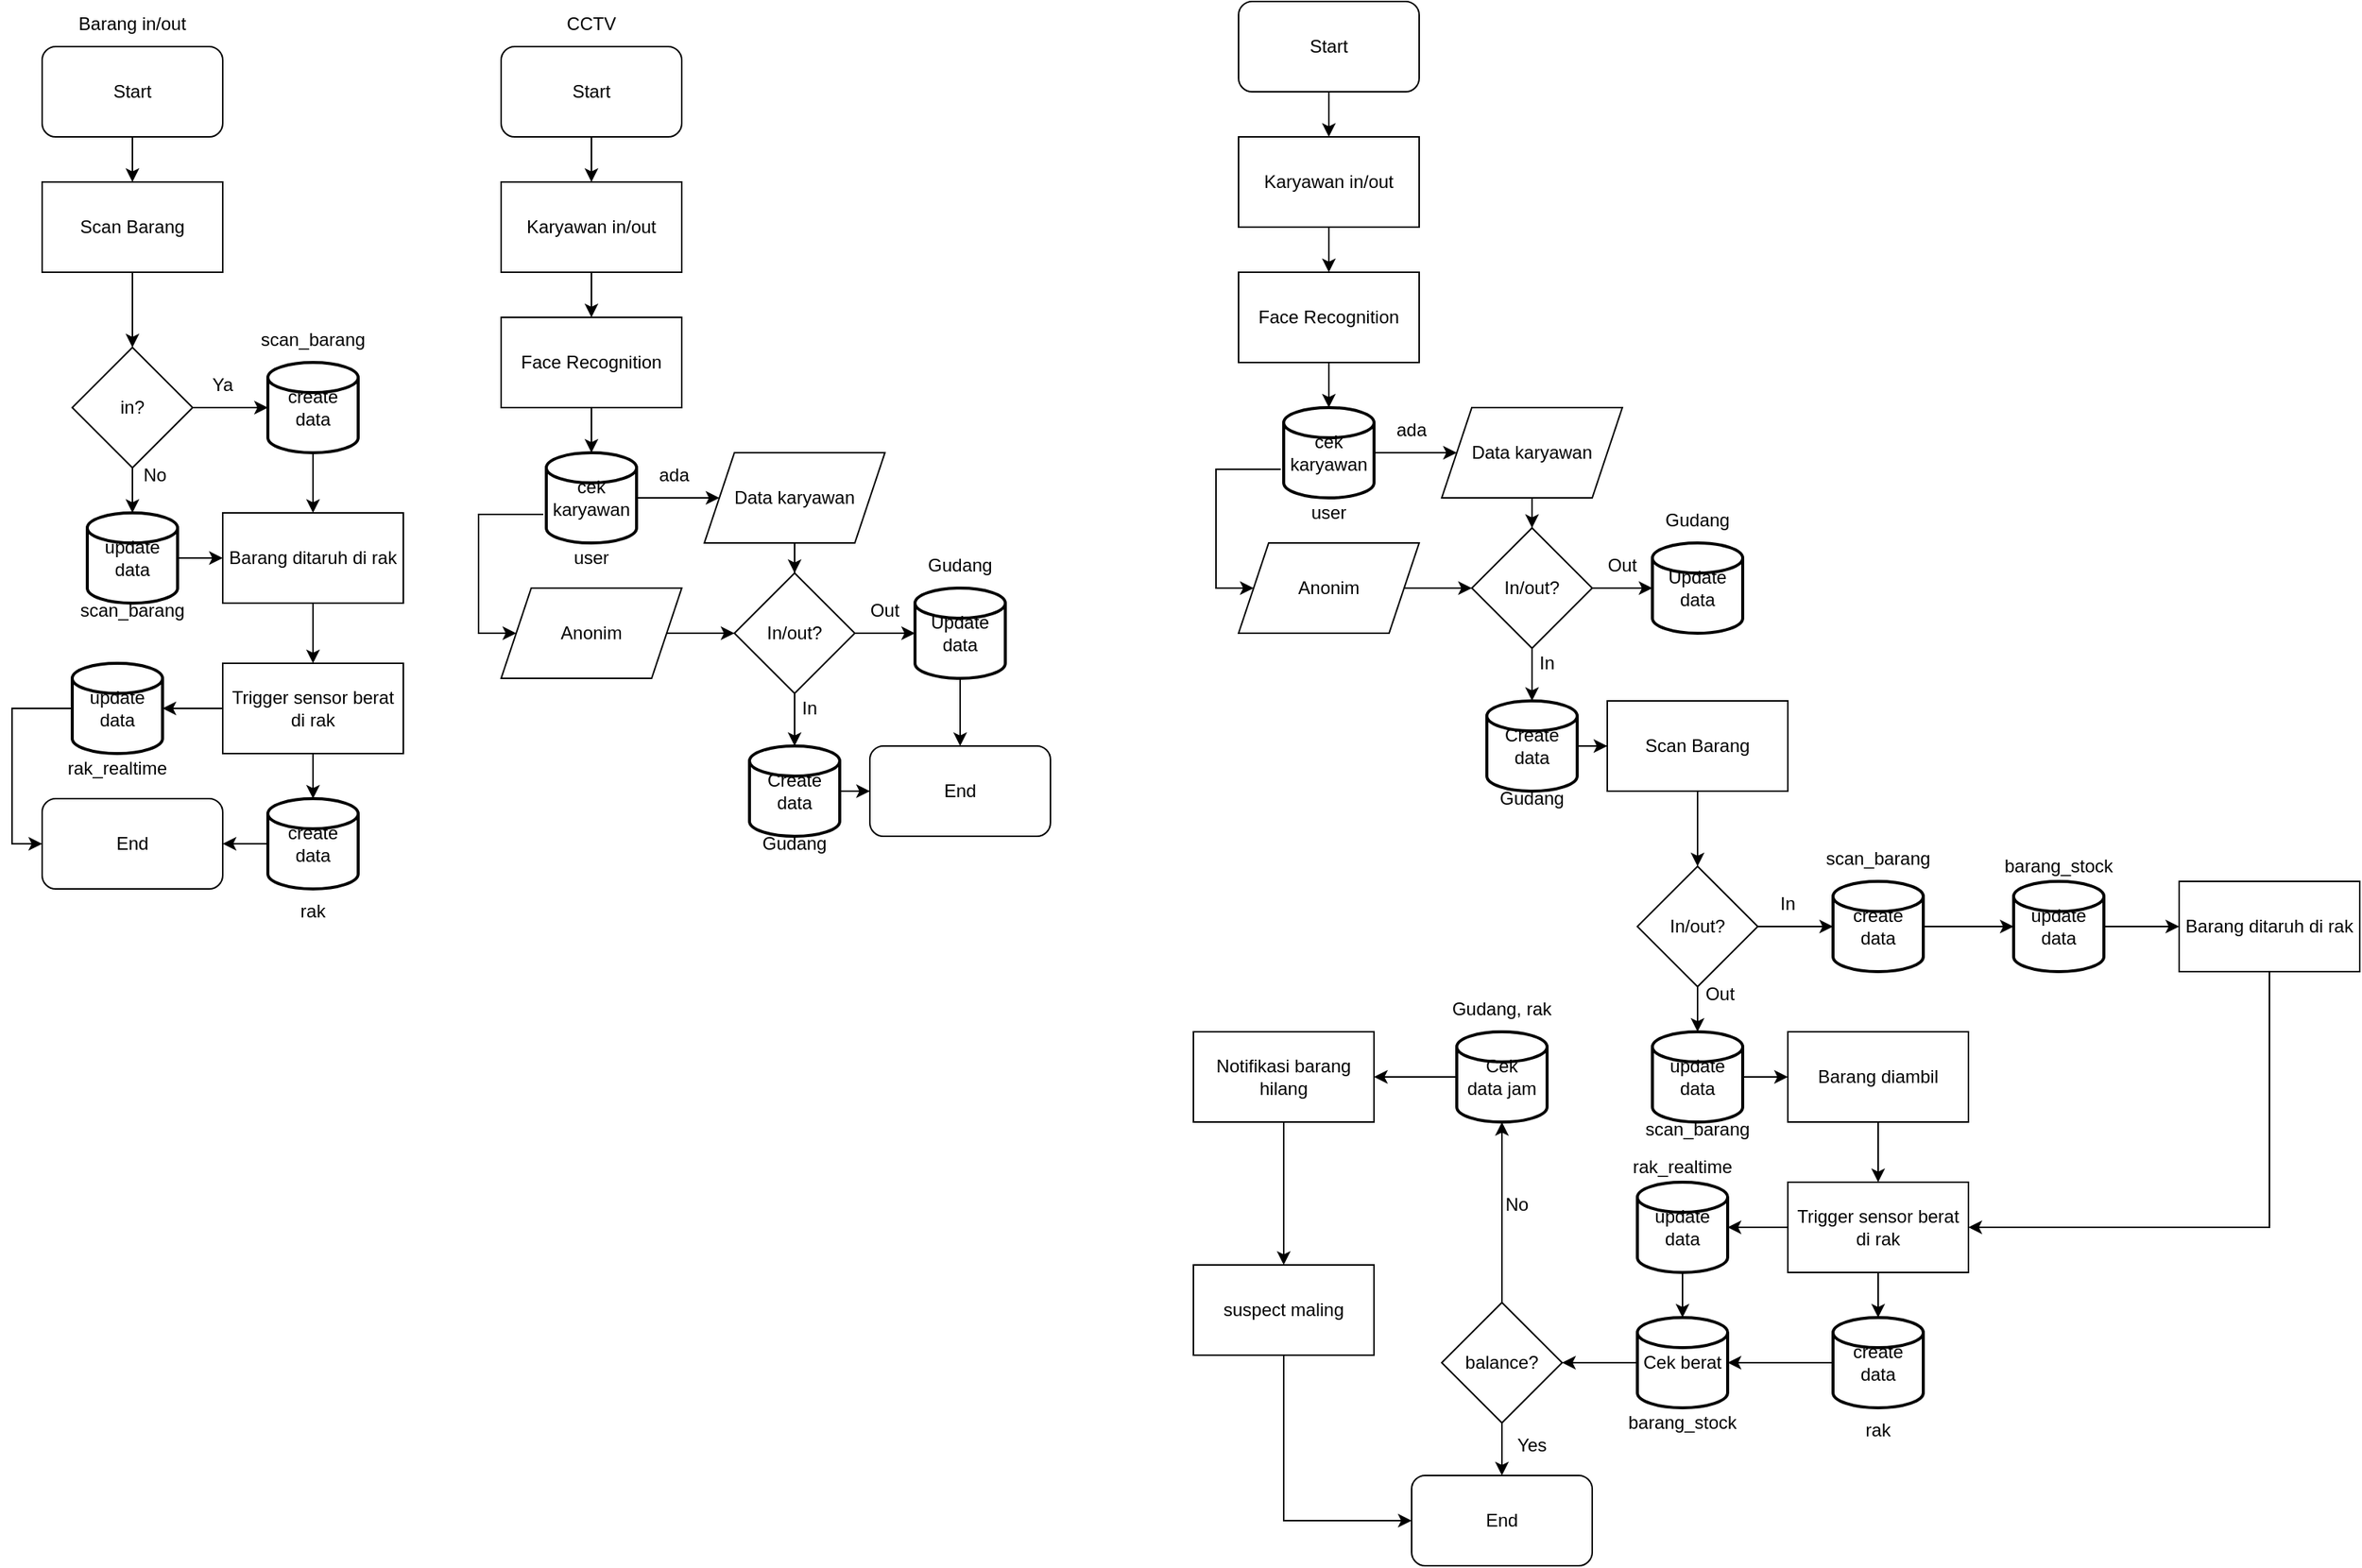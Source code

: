<mxfile version="27.0.9">
  <diagram name="Page-1" id="nMuPaWpJaP5mocN0bqV-">
    <mxGraphModel dx="2852" dy="1608" grid="1" gridSize="10" guides="1" tooltips="1" connect="1" arrows="1" fold="1" page="1" pageScale="1" pageWidth="850" pageHeight="1100" math="0" shadow="0">
      <root>
        <mxCell id="0" />
        <mxCell id="1" parent="0" />
        <mxCell id="eW0wuOe7ggmGBTqouOj--2" value="Barang in/out" style="text;html=1;align=center;verticalAlign=middle;whiteSpace=wrap;rounded=0;" vertex="1" parent="1">
          <mxGeometry x="140" y="40" width="80" height="30" as="geometry" />
        </mxCell>
        <mxCell id="eW0wuOe7ggmGBTqouOj--6" value="" style="edgeStyle=orthogonalEdgeStyle;rounded=0;orthogonalLoop=1;jettySize=auto;html=1;" edge="1" parent="1" source="eW0wuOe7ggmGBTqouOj--4" target="eW0wuOe7ggmGBTqouOj--5">
          <mxGeometry relative="1" as="geometry" />
        </mxCell>
        <mxCell id="eW0wuOe7ggmGBTqouOj--4" value="Start" style="rounded=1;whiteSpace=wrap;html=1;" vertex="1" parent="1">
          <mxGeometry x="120" y="70" width="120" height="60" as="geometry" />
        </mxCell>
        <mxCell id="eW0wuOe7ggmGBTqouOj--8" value="" style="edgeStyle=orthogonalEdgeStyle;rounded=0;orthogonalLoop=1;jettySize=auto;html=1;" edge="1" parent="1" source="eW0wuOe7ggmGBTqouOj--5" target="eW0wuOe7ggmGBTqouOj--7">
          <mxGeometry relative="1" as="geometry" />
        </mxCell>
        <mxCell id="eW0wuOe7ggmGBTqouOj--5" value="Scan Barang" style="rounded=0;whiteSpace=wrap;html=1;" vertex="1" parent="1">
          <mxGeometry x="120" y="160" width="120" height="60" as="geometry" />
        </mxCell>
        <mxCell id="eW0wuOe7ggmGBTqouOj--10" value="" style="edgeStyle=orthogonalEdgeStyle;rounded=0;orthogonalLoop=1;jettySize=auto;html=1;" edge="1" parent="1" source="eW0wuOe7ggmGBTqouOj--7" target="eW0wuOe7ggmGBTqouOj--9">
          <mxGeometry relative="1" as="geometry" />
        </mxCell>
        <mxCell id="eW0wuOe7ggmGBTqouOj--13" value="" style="edgeStyle=orthogonalEdgeStyle;rounded=0;orthogonalLoop=1;jettySize=auto;html=1;" edge="1" parent="1" source="eW0wuOe7ggmGBTqouOj--7" target="eW0wuOe7ggmGBTqouOj--12">
          <mxGeometry relative="1" as="geometry" />
        </mxCell>
        <mxCell id="eW0wuOe7ggmGBTqouOj--7" value="in?" style="rhombus;whiteSpace=wrap;html=1;" vertex="1" parent="1">
          <mxGeometry x="140" y="270" width="80" height="80" as="geometry" />
        </mxCell>
        <mxCell id="eW0wuOe7ggmGBTqouOj--16" value="" style="edgeStyle=orthogonalEdgeStyle;rounded=0;orthogonalLoop=1;jettySize=auto;html=1;" edge="1" parent="1" source="eW0wuOe7ggmGBTqouOj--9" target="eW0wuOe7ggmGBTqouOj--15">
          <mxGeometry relative="1" as="geometry" />
        </mxCell>
        <mxCell id="eW0wuOe7ggmGBTqouOj--9" value="&lt;div&gt;create data&lt;/div&gt;" style="strokeWidth=2;html=1;shape=mxgraph.flowchart.database;whiteSpace=wrap;" vertex="1" parent="1">
          <mxGeometry x="270" y="280" width="60" height="60" as="geometry" />
        </mxCell>
        <mxCell id="eW0wuOe7ggmGBTqouOj--11" value="Ya" style="text;html=1;align=center;verticalAlign=middle;whiteSpace=wrap;rounded=0;" vertex="1" parent="1">
          <mxGeometry x="210" y="280" width="60" height="30" as="geometry" />
        </mxCell>
        <mxCell id="eW0wuOe7ggmGBTqouOj--17" value="" style="edgeStyle=orthogonalEdgeStyle;rounded=0;orthogonalLoop=1;jettySize=auto;html=1;" edge="1" parent="1" source="eW0wuOe7ggmGBTqouOj--12" target="eW0wuOe7ggmGBTqouOj--15">
          <mxGeometry relative="1" as="geometry" />
        </mxCell>
        <mxCell id="eW0wuOe7ggmGBTqouOj--12" value="&lt;div&gt;update&lt;/div&gt;&lt;div&gt;data&lt;/div&gt;" style="strokeWidth=2;html=1;shape=mxgraph.flowchart.database;whiteSpace=wrap;" vertex="1" parent="1">
          <mxGeometry x="150" y="380" width="60" height="60" as="geometry" />
        </mxCell>
        <mxCell id="eW0wuOe7ggmGBTqouOj--14" value="No" style="text;html=1;align=center;verticalAlign=middle;whiteSpace=wrap;rounded=0;" vertex="1" parent="1">
          <mxGeometry x="180" y="340" width="30" height="30" as="geometry" />
        </mxCell>
        <mxCell id="eW0wuOe7ggmGBTqouOj--19" value="" style="edgeStyle=orthogonalEdgeStyle;rounded=0;orthogonalLoop=1;jettySize=auto;html=1;" edge="1" parent="1" source="eW0wuOe7ggmGBTqouOj--15" target="eW0wuOe7ggmGBTqouOj--18">
          <mxGeometry relative="1" as="geometry" />
        </mxCell>
        <mxCell id="eW0wuOe7ggmGBTqouOj--15" value="Barang ditaruh di rak" style="rounded=0;whiteSpace=wrap;html=1;" vertex="1" parent="1">
          <mxGeometry x="240" y="380" width="120" height="60" as="geometry" />
        </mxCell>
        <mxCell id="eW0wuOe7ggmGBTqouOj--23" value="" style="edgeStyle=orthogonalEdgeStyle;rounded=0;orthogonalLoop=1;jettySize=auto;html=1;" edge="1" parent="1" source="eW0wuOe7ggmGBTqouOj--18" target="eW0wuOe7ggmGBTqouOj--22">
          <mxGeometry relative="1" as="geometry" />
        </mxCell>
        <mxCell id="eW0wuOe7ggmGBTqouOj--25" value="" style="edgeStyle=orthogonalEdgeStyle;rounded=0;orthogonalLoop=1;jettySize=auto;html=1;" edge="1" parent="1" source="eW0wuOe7ggmGBTqouOj--18" target="eW0wuOe7ggmGBTqouOj--24">
          <mxGeometry relative="1" as="geometry" />
        </mxCell>
        <mxCell id="eW0wuOe7ggmGBTqouOj--18" value="Trigger sensor berat di rak" style="rounded=0;whiteSpace=wrap;html=1;" vertex="1" parent="1">
          <mxGeometry x="240" y="480" width="120" height="60" as="geometry" />
        </mxCell>
        <mxCell id="eW0wuOe7ggmGBTqouOj--20" value="scan_barang" style="text;html=1;align=center;verticalAlign=middle;whiteSpace=wrap;rounded=0;" vertex="1" parent="1">
          <mxGeometry x="270" y="250" width="60" height="30" as="geometry" />
        </mxCell>
        <mxCell id="eW0wuOe7ggmGBTqouOj--21" value="scan_barang" style="text;html=1;align=center;verticalAlign=middle;whiteSpace=wrap;rounded=0;" vertex="1" parent="1">
          <mxGeometry x="150" y="430" width="60" height="30" as="geometry" />
        </mxCell>
        <mxCell id="eW0wuOe7ggmGBTqouOj--30" style="edgeStyle=orthogonalEdgeStyle;rounded=0;orthogonalLoop=1;jettySize=auto;html=1;entryX=0;entryY=0.5;entryDx=0;entryDy=0;exitX=0;exitY=0.5;exitDx=0;exitDy=0;exitPerimeter=0;" edge="1" parent="1" source="eW0wuOe7ggmGBTqouOj--22" target="eW0wuOe7ggmGBTqouOj--28">
          <mxGeometry relative="1" as="geometry">
            <Array as="points">
              <mxPoint x="100" y="510" />
              <mxPoint x="100" y="600" />
            </Array>
          </mxGeometry>
        </mxCell>
        <mxCell id="eW0wuOe7ggmGBTqouOj--22" value="update data" style="strokeWidth=2;html=1;shape=mxgraph.flowchart.database;whiteSpace=wrap;" vertex="1" parent="1">
          <mxGeometry x="140" y="480" width="60" height="60" as="geometry" />
        </mxCell>
        <mxCell id="eW0wuOe7ggmGBTqouOj--29" value="" style="edgeStyle=orthogonalEdgeStyle;rounded=0;orthogonalLoop=1;jettySize=auto;html=1;" edge="1" parent="1" source="eW0wuOe7ggmGBTqouOj--24" target="eW0wuOe7ggmGBTqouOj--28">
          <mxGeometry relative="1" as="geometry" />
        </mxCell>
        <mxCell id="eW0wuOe7ggmGBTqouOj--24" value="create data" style="strokeWidth=2;html=1;shape=mxgraph.flowchart.database;whiteSpace=wrap;" vertex="1" parent="1">
          <mxGeometry x="270" y="570" width="60" height="60" as="geometry" />
        </mxCell>
        <mxCell id="eW0wuOe7ggmGBTqouOj--26" value="rak_realtime" style="text;html=1;align=center;verticalAlign=middle;whiteSpace=wrap;rounded=0;" vertex="1" parent="1">
          <mxGeometry x="140" y="535" width="60" height="30" as="geometry" />
        </mxCell>
        <mxCell id="eW0wuOe7ggmGBTqouOj--27" value="rak" style="text;html=1;align=center;verticalAlign=middle;whiteSpace=wrap;rounded=0;" vertex="1" parent="1">
          <mxGeometry x="270" y="630" width="60" height="30" as="geometry" />
        </mxCell>
        <mxCell id="eW0wuOe7ggmGBTqouOj--28" value="End" style="rounded=1;whiteSpace=wrap;html=1;" vertex="1" parent="1">
          <mxGeometry x="120" y="570" width="120" height="60" as="geometry" />
        </mxCell>
        <mxCell id="eW0wuOe7ggmGBTqouOj--34" value="" style="edgeStyle=orthogonalEdgeStyle;rounded=0;orthogonalLoop=1;jettySize=auto;html=1;" edge="1" parent="1" source="eW0wuOe7ggmGBTqouOj--31" target="eW0wuOe7ggmGBTqouOj--33">
          <mxGeometry relative="1" as="geometry" />
        </mxCell>
        <mxCell id="eW0wuOe7ggmGBTqouOj--31" value="Start" style="rounded=1;whiteSpace=wrap;html=1;" vertex="1" parent="1">
          <mxGeometry x="425" y="70" width="120" height="60" as="geometry" />
        </mxCell>
        <mxCell id="eW0wuOe7ggmGBTqouOj--32" value="CCTV" style="text;html=1;align=center;verticalAlign=middle;whiteSpace=wrap;rounded=0;" vertex="1" parent="1">
          <mxGeometry x="455" y="40" width="60" height="30" as="geometry" />
        </mxCell>
        <mxCell id="eW0wuOe7ggmGBTqouOj--36" value="" style="edgeStyle=orthogonalEdgeStyle;rounded=0;orthogonalLoop=1;jettySize=auto;html=1;" edge="1" parent="1" source="eW0wuOe7ggmGBTqouOj--33" target="eW0wuOe7ggmGBTqouOj--35">
          <mxGeometry relative="1" as="geometry" />
        </mxCell>
        <mxCell id="eW0wuOe7ggmGBTqouOj--33" value="Karyawan in/out" style="rounded=0;whiteSpace=wrap;html=1;" vertex="1" parent="1">
          <mxGeometry x="425" y="160" width="120" height="60" as="geometry" />
        </mxCell>
        <mxCell id="eW0wuOe7ggmGBTqouOj--44" value="" style="edgeStyle=orthogonalEdgeStyle;rounded=0;orthogonalLoop=1;jettySize=auto;html=1;" edge="1" parent="1" source="eW0wuOe7ggmGBTqouOj--35" target="eW0wuOe7ggmGBTqouOj--43">
          <mxGeometry relative="1" as="geometry" />
        </mxCell>
        <mxCell id="eW0wuOe7ggmGBTqouOj--35" value="Face Recognition" style="rounded=0;whiteSpace=wrap;html=1;" vertex="1" parent="1">
          <mxGeometry x="425" y="250" width="120" height="60" as="geometry" />
        </mxCell>
        <mxCell id="eW0wuOe7ggmGBTqouOj--47" value="" style="edgeStyle=orthogonalEdgeStyle;rounded=0;orthogonalLoop=1;jettySize=auto;html=1;" edge="1" parent="1" source="eW0wuOe7ggmGBTqouOj--43" target="eW0wuOe7ggmGBTqouOj--46">
          <mxGeometry relative="1" as="geometry" />
        </mxCell>
        <mxCell id="eW0wuOe7ggmGBTqouOj--50" style="edgeStyle=orthogonalEdgeStyle;rounded=0;orthogonalLoop=1;jettySize=auto;html=1;entryX=0;entryY=0.5;entryDx=0;entryDy=0;exitX=-0.033;exitY=0.683;exitDx=0;exitDy=0;exitPerimeter=0;" edge="1" parent="1" source="eW0wuOe7ggmGBTqouOj--43" target="eW0wuOe7ggmGBTqouOj--49">
          <mxGeometry relative="1" as="geometry">
            <Array as="points">
              <mxPoint x="410" y="381" />
              <mxPoint x="410" y="460" />
            </Array>
          </mxGeometry>
        </mxCell>
        <mxCell id="eW0wuOe7ggmGBTqouOj--43" value="cek karyawan" style="strokeWidth=2;html=1;shape=mxgraph.flowchart.database;whiteSpace=wrap;" vertex="1" parent="1">
          <mxGeometry x="455" y="340" width="60" height="60" as="geometry" />
        </mxCell>
        <mxCell id="eW0wuOe7ggmGBTqouOj--45" value="user" style="text;html=1;align=center;verticalAlign=middle;whiteSpace=wrap;rounded=0;" vertex="1" parent="1">
          <mxGeometry x="455" y="395" width="60" height="30" as="geometry" />
        </mxCell>
        <mxCell id="eW0wuOe7ggmGBTqouOj--56" value="" style="edgeStyle=orthogonalEdgeStyle;rounded=0;orthogonalLoop=1;jettySize=auto;html=1;" edge="1" parent="1" source="eW0wuOe7ggmGBTqouOj--46" target="eW0wuOe7ggmGBTqouOj--55">
          <mxGeometry relative="1" as="geometry" />
        </mxCell>
        <mxCell id="eW0wuOe7ggmGBTqouOj--46" value="Data karyawan" style="shape=parallelogram;perimeter=parallelogramPerimeter;whiteSpace=wrap;html=1;fixedSize=1;" vertex="1" parent="1">
          <mxGeometry x="560" y="340" width="120" height="60" as="geometry" />
        </mxCell>
        <mxCell id="eW0wuOe7ggmGBTqouOj--48" value="ada" style="text;html=1;align=center;verticalAlign=middle;whiteSpace=wrap;rounded=0;" vertex="1" parent="1">
          <mxGeometry x="510" y="340" width="60" height="30" as="geometry" />
        </mxCell>
        <mxCell id="eW0wuOe7ggmGBTqouOj--57" value="" style="edgeStyle=orthogonalEdgeStyle;rounded=0;orthogonalLoop=1;jettySize=auto;html=1;" edge="1" parent="1" source="eW0wuOe7ggmGBTqouOj--49" target="eW0wuOe7ggmGBTqouOj--55">
          <mxGeometry relative="1" as="geometry" />
        </mxCell>
        <mxCell id="eW0wuOe7ggmGBTqouOj--49" value="Anonim" style="shape=parallelogram;perimeter=parallelogramPerimeter;whiteSpace=wrap;html=1;fixedSize=1;" vertex="1" parent="1">
          <mxGeometry x="425" y="430" width="120" height="60" as="geometry" />
        </mxCell>
        <mxCell id="eW0wuOe7ggmGBTqouOj--60" style="edgeStyle=orthogonalEdgeStyle;rounded=0;orthogonalLoop=1;jettySize=auto;html=1;" edge="1" parent="1" source="eW0wuOe7ggmGBTqouOj--55" target="eW0wuOe7ggmGBTqouOj--59">
          <mxGeometry relative="1" as="geometry">
            <Array as="points">
              <mxPoint x="620" y="550" />
            </Array>
          </mxGeometry>
        </mxCell>
        <mxCell id="eW0wuOe7ggmGBTqouOj--64" value="" style="edgeStyle=orthogonalEdgeStyle;rounded=0;orthogonalLoop=1;jettySize=auto;html=1;entryX=0;entryY=0.5;entryDx=0;entryDy=0;entryPerimeter=0;" edge="1" parent="1" source="eW0wuOe7ggmGBTqouOj--55" target="eW0wuOe7ggmGBTqouOj--62">
          <mxGeometry relative="1" as="geometry" />
        </mxCell>
        <mxCell id="eW0wuOe7ggmGBTqouOj--55" value="In/out?" style="rhombus;whiteSpace=wrap;html=1;" vertex="1" parent="1">
          <mxGeometry x="580" y="420" width="80" height="80" as="geometry" />
        </mxCell>
        <mxCell id="eW0wuOe7ggmGBTqouOj--68" value="" style="edgeStyle=orthogonalEdgeStyle;rounded=0;orthogonalLoop=1;jettySize=auto;html=1;" edge="1" parent="1" source="eW0wuOe7ggmGBTqouOj--59" target="eW0wuOe7ggmGBTqouOj--67">
          <mxGeometry relative="1" as="geometry" />
        </mxCell>
        <mxCell id="eW0wuOe7ggmGBTqouOj--59" value="Create data" style="strokeWidth=2;html=1;shape=mxgraph.flowchart.database;whiteSpace=wrap;" vertex="1" parent="1">
          <mxGeometry x="590" y="535" width="60" height="60" as="geometry" />
        </mxCell>
        <mxCell id="eW0wuOe7ggmGBTqouOj--61" value="Gudang" style="text;html=1;align=center;verticalAlign=middle;whiteSpace=wrap;rounded=0;" vertex="1" parent="1">
          <mxGeometry x="590" y="585" width="60" height="30" as="geometry" />
        </mxCell>
        <mxCell id="eW0wuOe7ggmGBTqouOj--69" value="" style="edgeStyle=orthogonalEdgeStyle;rounded=0;orthogonalLoop=1;jettySize=auto;html=1;" edge="1" parent="1" source="eW0wuOe7ggmGBTqouOj--62" target="eW0wuOe7ggmGBTqouOj--67">
          <mxGeometry relative="1" as="geometry" />
        </mxCell>
        <mxCell id="eW0wuOe7ggmGBTqouOj--62" value="Update data" style="strokeWidth=2;html=1;shape=mxgraph.flowchart.database;whiteSpace=wrap;" vertex="1" parent="1">
          <mxGeometry x="700" y="430" width="60" height="60" as="geometry" />
        </mxCell>
        <mxCell id="eW0wuOe7ggmGBTqouOj--63" value="Gudang" style="text;html=1;align=center;verticalAlign=middle;whiteSpace=wrap;rounded=0;" vertex="1" parent="1">
          <mxGeometry x="700" y="400" width="60" height="30" as="geometry" />
        </mxCell>
        <mxCell id="eW0wuOe7ggmGBTqouOj--65" value="Out" style="text;html=1;align=center;verticalAlign=middle;whiteSpace=wrap;rounded=0;" vertex="1" parent="1">
          <mxGeometry x="650" y="430" width="60" height="30" as="geometry" />
        </mxCell>
        <mxCell id="eW0wuOe7ggmGBTqouOj--66" value="In" style="text;html=1;align=center;verticalAlign=middle;whiteSpace=wrap;rounded=0;" vertex="1" parent="1">
          <mxGeometry x="600" y="495" width="60" height="30" as="geometry" />
        </mxCell>
        <mxCell id="eW0wuOe7ggmGBTqouOj--67" value="End" style="rounded=1;whiteSpace=wrap;html=1;" vertex="1" parent="1">
          <mxGeometry x="670" y="535" width="120" height="60" as="geometry" />
        </mxCell>
        <mxCell id="eW0wuOe7ggmGBTqouOj--70" value="" style="edgeStyle=orthogonalEdgeStyle;rounded=0;orthogonalLoop=1;jettySize=auto;html=1;" edge="1" parent="1" source="eW0wuOe7ggmGBTqouOj--71" target="eW0wuOe7ggmGBTqouOj--74">
          <mxGeometry relative="1" as="geometry" />
        </mxCell>
        <mxCell id="eW0wuOe7ggmGBTqouOj--71" value="Start" style="rounded=1;whiteSpace=wrap;html=1;" vertex="1" parent="1">
          <mxGeometry x="915" y="40" width="120" height="60" as="geometry" />
        </mxCell>
        <mxCell id="eW0wuOe7ggmGBTqouOj--73" value="" style="edgeStyle=orthogonalEdgeStyle;rounded=0;orthogonalLoop=1;jettySize=auto;html=1;" edge="1" parent="1" source="eW0wuOe7ggmGBTqouOj--74" target="eW0wuOe7ggmGBTqouOj--76">
          <mxGeometry relative="1" as="geometry" />
        </mxCell>
        <mxCell id="eW0wuOe7ggmGBTqouOj--74" value="Karyawan in/out" style="rounded=0;whiteSpace=wrap;html=1;" vertex="1" parent="1">
          <mxGeometry x="915" y="130" width="120" height="60" as="geometry" />
        </mxCell>
        <mxCell id="eW0wuOe7ggmGBTqouOj--75" value="" style="edgeStyle=orthogonalEdgeStyle;rounded=0;orthogonalLoop=1;jettySize=auto;html=1;" edge="1" parent="1" source="eW0wuOe7ggmGBTqouOj--76" target="eW0wuOe7ggmGBTqouOj--79">
          <mxGeometry relative="1" as="geometry" />
        </mxCell>
        <mxCell id="eW0wuOe7ggmGBTqouOj--76" value="Face Recognition" style="rounded=0;whiteSpace=wrap;html=1;" vertex="1" parent="1">
          <mxGeometry x="915" y="220" width="120" height="60" as="geometry" />
        </mxCell>
        <mxCell id="eW0wuOe7ggmGBTqouOj--77" value="" style="edgeStyle=orthogonalEdgeStyle;rounded=0;orthogonalLoop=1;jettySize=auto;html=1;" edge="1" parent="1" source="eW0wuOe7ggmGBTqouOj--79" target="eW0wuOe7ggmGBTqouOj--82">
          <mxGeometry relative="1" as="geometry" />
        </mxCell>
        <mxCell id="eW0wuOe7ggmGBTqouOj--78" style="edgeStyle=orthogonalEdgeStyle;rounded=0;orthogonalLoop=1;jettySize=auto;html=1;entryX=0;entryY=0.5;entryDx=0;entryDy=0;exitX=-0.033;exitY=0.683;exitDx=0;exitDy=0;exitPerimeter=0;" edge="1" parent="1" source="eW0wuOe7ggmGBTqouOj--79" target="eW0wuOe7ggmGBTqouOj--85">
          <mxGeometry relative="1" as="geometry">
            <Array as="points">
              <mxPoint x="900" y="351" />
              <mxPoint x="900" y="430" />
            </Array>
          </mxGeometry>
        </mxCell>
        <mxCell id="eW0wuOe7ggmGBTqouOj--79" value="cek karyawan" style="strokeWidth=2;html=1;shape=mxgraph.flowchart.database;whiteSpace=wrap;" vertex="1" parent="1">
          <mxGeometry x="945" y="310" width="60" height="60" as="geometry" />
        </mxCell>
        <mxCell id="eW0wuOe7ggmGBTqouOj--80" value="user" style="text;html=1;align=center;verticalAlign=middle;whiteSpace=wrap;rounded=0;" vertex="1" parent="1">
          <mxGeometry x="945" y="365" width="60" height="30" as="geometry" />
        </mxCell>
        <mxCell id="eW0wuOe7ggmGBTqouOj--81" value="" style="edgeStyle=orthogonalEdgeStyle;rounded=0;orthogonalLoop=1;jettySize=auto;html=1;" edge="1" parent="1" source="eW0wuOe7ggmGBTqouOj--82" target="eW0wuOe7ggmGBTqouOj--88">
          <mxGeometry relative="1" as="geometry" />
        </mxCell>
        <mxCell id="eW0wuOe7ggmGBTqouOj--82" value="Data karyawan" style="shape=parallelogram;perimeter=parallelogramPerimeter;whiteSpace=wrap;html=1;fixedSize=1;" vertex="1" parent="1">
          <mxGeometry x="1050" y="310" width="120" height="60" as="geometry" />
        </mxCell>
        <mxCell id="eW0wuOe7ggmGBTqouOj--83" value="ada" style="text;html=1;align=center;verticalAlign=middle;whiteSpace=wrap;rounded=0;" vertex="1" parent="1">
          <mxGeometry x="1000" y="310" width="60" height="30" as="geometry" />
        </mxCell>
        <mxCell id="eW0wuOe7ggmGBTqouOj--84" value="" style="edgeStyle=orthogonalEdgeStyle;rounded=0;orthogonalLoop=1;jettySize=auto;html=1;" edge="1" parent="1" source="eW0wuOe7ggmGBTqouOj--85" target="eW0wuOe7ggmGBTqouOj--88">
          <mxGeometry relative="1" as="geometry" />
        </mxCell>
        <mxCell id="eW0wuOe7ggmGBTqouOj--85" value="Anonim" style="shape=parallelogram;perimeter=parallelogramPerimeter;whiteSpace=wrap;html=1;fixedSize=1;" vertex="1" parent="1">
          <mxGeometry x="915" y="400" width="120" height="60" as="geometry" />
        </mxCell>
        <mxCell id="eW0wuOe7ggmGBTqouOj--86" style="edgeStyle=orthogonalEdgeStyle;rounded=0;orthogonalLoop=1;jettySize=auto;html=1;" edge="1" parent="1" source="eW0wuOe7ggmGBTqouOj--88" target="eW0wuOe7ggmGBTqouOj--90">
          <mxGeometry relative="1" as="geometry">
            <Array as="points">
              <mxPoint x="1110" y="520" />
            </Array>
          </mxGeometry>
        </mxCell>
        <mxCell id="eW0wuOe7ggmGBTqouOj--87" value="" style="edgeStyle=orthogonalEdgeStyle;rounded=0;orthogonalLoop=1;jettySize=auto;html=1;entryX=0;entryY=0.5;entryDx=0;entryDy=0;entryPerimeter=0;" edge="1" parent="1" source="eW0wuOe7ggmGBTqouOj--88" target="eW0wuOe7ggmGBTqouOj--93">
          <mxGeometry relative="1" as="geometry" />
        </mxCell>
        <mxCell id="eW0wuOe7ggmGBTqouOj--88" value="In/out?" style="rhombus;whiteSpace=wrap;html=1;" vertex="1" parent="1">
          <mxGeometry x="1070" y="390" width="80" height="80" as="geometry" />
        </mxCell>
        <mxCell id="eW0wuOe7ggmGBTqouOj--155" value="" style="edgeStyle=orthogonalEdgeStyle;rounded=0;orthogonalLoop=1;jettySize=auto;html=1;" edge="1" parent="1" source="eW0wuOe7ggmGBTqouOj--90" target="eW0wuOe7ggmGBTqouOj--130">
          <mxGeometry relative="1" as="geometry" />
        </mxCell>
        <mxCell id="eW0wuOe7ggmGBTqouOj--90" value="Create data" style="strokeWidth=2;html=1;shape=mxgraph.flowchart.database;whiteSpace=wrap;" vertex="1" parent="1">
          <mxGeometry x="1080" y="505" width="60" height="60" as="geometry" />
        </mxCell>
        <mxCell id="eW0wuOe7ggmGBTqouOj--91" value="Gudang" style="text;html=1;align=center;verticalAlign=middle;whiteSpace=wrap;rounded=0;" vertex="1" parent="1">
          <mxGeometry x="1080" y="555" width="60" height="30" as="geometry" />
        </mxCell>
        <mxCell id="eW0wuOe7ggmGBTqouOj--93" value="Update data" style="strokeWidth=2;html=1;shape=mxgraph.flowchart.database;whiteSpace=wrap;" vertex="1" parent="1">
          <mxGeometry x="1190" y="400" width="60" height="60" as="geometry" />
        </mxCell>
        <mxCell id="eW0wuOe7ggmGBTqouOj--94" value="Gudang" style="text;html=1;align=center;verticalAlign=middle;whiteSpace=wrap;rounded=0;" vertex="1" parent="1">
          <mxGeometry x="1190" y="370" width="60" height="30" as="geometry" />
        </mxCell>
        <mxCell id="eW0wuOe7ggmGBTqouOj--95" value="Out" style="text;html=1;align=center;verticalAlign=middle;whiteSpace=wrap;rounded=0;" vertex="1" parent="1">
          <mxGeometry x="1140" y="400" width="60" height="30" as="geometry" />
        </mxCell>
        <mxCell id="eW0wuOe7ggmGBTqouOj--96" value="In" style="text;html=1;align=center;verticalAlign=middle;whiteSpace=wrap;rounded=0;" vertex="1" parent="1">
          <mxGeometry x="1090" y="465" width="60" height="30" as="geometry" />
        </mxCell>
        <mxCell id="eW0wuOe7ggmGBTqouOj--129" value="" style="edgeStyle=orthogonalEdgeStyle;rounded=0;orthogonalLoop=1;jettySize=auto;html=1;" edge="1" parent="1" source="eW0wuOe7ggmGBTqouOj--130" target="eW0wuOe7ggmGBTqouOj--133">
          <mxGeometry relative="1" as="geometry" />
        </mxCell>
        <mxCell id="eW0wuOe7ggmGBTqouOj--130" value="Scan Barang" style="rounded=0;whiteSpace=wrap;html=1;" vertex="1" parent="1">
          <mxGeometry x="1160" y="505" width="120" height="60" as="geometry" />
        </mxCell>
        <mxCell id="eW0wuOe7ggmGBTqouOj--131" value="" style="edgeStyle=orthogonalEdgeStyle;rounded=0;orthogonalLoop=1;jettySize=auto;html=1;" edge="1" parent="1" source="eW0wuOe7ggmGBTqouOj--133" target="eW0wuOe7ggmGBTqouOj--135">
          <mxGeometry relative="1" as="geometry" />
        </mxCell>
        <mxCell id="eW0wuOe7ggmGBTqouOj--132" value="" style="edgeStyle=orthogonalEdgeStyle;rounded=0;orthogonalLoop=1;jettySize=auto;html=1;" edge="1" parent="1" source="eW0wuOe7ggmGBTqouOj--133" target="eW0wuOe7ggmGBTqouOj--138">
          <mxGeometry relative="1" as="geometry" />
        </mxCell>
        <mxCell id="eW0wuOe7ggmGBTqouOj--133" value="In/out?" style="rhombus;whiteSpace=wrap;html=1;" vertex="1" parent="1">
          <mxGeometry x="1180" y="615" width="80" height="80" as="geometry" />
        </mxCell>
        <mxCell id="eW0wuOe7ggmGBTqouOj--193" value="" style="edgeStyle=orthogonalEdgeStyle;rounded=0;orthogonalLoop=1;jettySize=auto;html=1;" edge="1" parent="1" source="eW0wuOe7ggmGBTqouOj--135" target="eW0wuOe7ggmGBTqouOj--192">
          <mxGeometry relative="1" as="geometry" />
        </mxCell>
        <mxCell id="eW0wuOe7ggmGBTqouOj--135" value="&lt;div&gt;create data&lt;/div&gt;" style="strokeWidth=2;html=1;shape=mxgraph.flowchart.database;whiteSpace=wrap;" vertex="1" parent="1">
          <mxGeometry x="1310" y="625" width="60" height="60" as="geometry" />
        </mxCell>
        <mxCell id="eW0wuOe7ggmGBTqouOj--136" value="In" style="text;html=1;align=center;verticalAlign=middle;whiteSpace=wrap;rounded=0;" vertex="1" parent="1">
          <mxGeometry x="1250" y="625" width="60" height="30" as="geometry" />
        </mxCell>
        <mxCell id="eW0wuOe7ggmGBTqouOj--160" value="" style="edgeStyle=orthogonalEdgeStyle;rounded=0;orthogonalLoop=1;jettySize=auto;html=1;" edge="1" parent="1" source="eW0wuOe7ggmGBTqouOj--138" target="eW0wuOe7ggmGBTqouOj--159">
          <mxGeometry relative="1" as="geometry" />
        </mxCell>
        <mxCell id="eW0wuOe7ggmGBTqouOj--138" value="&lt;div&gt;update&lt;/div&gt;&lt;div&gt;data&lt;/div&gt;" style="strokeWidth=2;html=1;shape=mxgraph.flowchart.database;whiteSpace=wrap;" vertex="1" parent="1">
          <mxGeometry x="1190" y="725" width="60" height="60" as="geometry" />
        </mxCell>
        <mxCell id="eW0wuOe7ggmGBTqouOj--139" value="Out" style="text;html=1;align=center;verticalAlign=middle;whiteSpace=wrap;rounded=0;" vertex="1" parent="1">
          <mxGeometry x="1220" y="685" width="30" height="30" as="geometry" />
        </mxCell>
        <mxCell id="eW0wuOe7ggmGBTqouOj--196" style="edgeStyle=orthogonalEdgeStyle;rounded=0;orthogonalLoop=1;jettySize=auto;html=1;entryX=1;entryY=0.5;entryDx=0;entryDy=0;exitX=0.5;exitY=1;exitDx=0;exitDy=0;" edge="1" parent="1" source="eW0wuOe7ggmGBTqouOj--141" target="eW0wuOe7ggmGBTqouOj--144">
          <mxGeometry relative="1" as="geometry" />
        </mxCell>
        <mxCell id="eW0wuOe7ggmGBTqouOj--141" value="Barang ditaruh di rak" style="rounded=0;whiteSpace=wrap;html=1;" vertex="1" parent="1">
          <mxGeometry x="1540" y="625" width="120" height="60" as="geometry" />
        </mxCell>
        <mxCell id="eW0wuOe7ggmGBTqouOj--142" value="" style="edgeStyle=orthogonalEdgeStyle;rounded=0;orthogonalLoop=1;jettySize=auto;html=1;" edge="1" parent="1" source="eW0wuOe7ggmGBTqouOj--144" target="eW0wuOe7ggmGBTqouOj--148">
          <mxGeometry relative="1" as="geometry" />
        </mxCell>
        <mxCell id="eW0wuOe7ggmGBTqouOj--143" value="" style="edgeStyle=orthogonalEdgeStyle;rounded=0;orthogonalLoop=1;jettySize=auto;html=1;" edge="1" parent="1" source="eW0wuOe7ggmGBTqouOj--144" target="eW0wuOe7ggmGBTqouOj--150">
          <mxGeometry relative="1" as="geometry" />
        </mxCell>
        <mxCell id="eW0wuOe7ggmGBTqouOj--144" value="Trigger sensor berat di rak" style="rounded=0;whiteSpace=wrap;html=1;" vertex="1" parent="1">
          <mxGeometry x="1280" y="825" width="120" height="60" as="geometry" />
        </mxCell>
        <mxCell id="eW0wuOe7ggmGBTqouOj--145" value="scan_barang" style="text;html=1;align=center;verticalAlign=middle;whiteSpace=wrap;rounded=0;" vertex="1" parent="1">
          <mxGeometry x="1310" y="595" width="60" height="30" as="geometry" />
        </mxCell>
        <mxCell id="eW0wuOe7ggmGBTqouOj--146" value="scan_barang" style="text;html=1;align=center;verticalAlign=middle;whiteSpace=wrap;rounded=0;" vertex="1" parent="1">
          <mxGeometry x="1190" y="775" width="60" height="30" as="geometry" />
        </mxCell>
        <mxCell id="eW0wuOe7ggmGBTqouOj--189" value="" style="edgeStyle=orthogonalEdgeStyle;rounded=0;orthogonalLoop=1;jettySize=auto;html=1;" edge="1" parent="1" source="eW0wuOe7ggmGBTqouOj--148" target="eW0wuOe7ggmGBTqouOj--186">
          <mxGeometry relative="1" as="geometry" />
        </mxCell>
        <mxCell id="eW0wuOe7ggmGBTqouOj--148" value="update data" style="strokeWidth=2;html=1;shape=mxgraph.flowchart.database;whiteSpace=wrap;" vertex="1" parent="1">
          <mxGeometry x="1180" y="825" width="60" height="60" as="geometry" />
        </mxCell>
        <mxCell id="eW0wuOe7ggmGBTqouOj--187" value="" style="edgeStyle=orthogonalEdgeStyle;rounded=0;orthogonalLoop=1;jettySize=auto;html=1;" edge="1" parent="1" source="eW0wuOe7ggmGBTqouOj--150" target="eW0wuOe7ggmGBTqouOj--186">
          <mxGeometry relative="1" as="geometry" />
        </mxCell>
        <mxCell id="eW0wuOe7ggmGBTqouOj--150" value="create data" style="strokeWidth=2;html=1;shape=mxgraph.flowchart.database;whiteSpace=wrap;" vertex="1" parent="1">
          <mxGeometry x="1310" y="915" width="60" height="60" as="geometry" />
        </mxCell>
        <mxCell id="eW0wuOe7ggmGBTqouOj--151" value="rak_realtime" style="text;html=1;align=center;verticalAlign=middle;whiteSpace=wrap;rounded=0;" vertex="1" parent="1">
          <mxGeometry x="1180" y="800" width="60" height="30" as="geometry" />
        </mxCell>
        <mxCell id="eW0wuOe7ggmGBTqouOj--152" value="rak" style="text;html=1;align=center;verticalAlign=middle;whiteSpace=wrap;rounded=0;" vertex="1" parent="1">
          <mxGeometry x="1310" y="975" width="60" height="30" as="geometry" />
        </mxCell>
        <mxCell id="eW0wuOe7ggmGBTqouOj--161" value="" style="edgeStyle=orthogonalEdgeStyle;rounded=0;orthogonalLoop=1;jettySize=auto;html=1;" edge="1" parent="1" source="eW0wuOe7ggmGBTqouOj--159" target="eW0wuOe7ggmGBTqouOj--144">
          <mxGeometry relative="1" as="geometry" />
        </mxCell>
        <mxCell id="eW0wuOe7ggmGBTqouOj--159" value="Barang diambil" style="rounded=0;whiteSpace=wrap;html=1;" vertex="1" parent="1">
          <mxGeometry x="1280" y="725" width="120" height="60" as="geometry" />
        </mxCell>
        <mxCell id="eW0wuOe7ggmGBTqouOj--198" value="" style="edgeStyle=orthogonalEdgeStyle;rounded=0;orthogonalLoop=1;jettySize=auto;html=1;" edge="1" parent="1" source="eW0wuOe7ggmGBTqouOj--186" target="eW0wuOe7ggmGBTqouOj--197">
          <mxGeometry relative="1" as="geometry" />
        </mxCell>
        <mxCell id="eW0wuOe7ggmGBTqouOj--186" value="&lt;div&gt;Cek berat&lt;/div&gt;" style="strokeWidth=2;html=1;shape=mxgraph.flowchart.database;whiteSpace=wrap;" vertex="1" parent="1">
          <mxGeometry x="1180" y="915" width="60" height="60" as="geometry" />
        </mxCell>
        <mxCell id="eW0wuOe7ggmGBTqouOj--190" value="barang_stock" style="text;html=1;align=center;verticalAlign=middle;whiteSpace=wrap;rounded=0;" vertex="1" parent="1">
          <mxGeometry x="1180" y="975" width="60" height="20" as="geometry" />
        </mxCell>
        <mxCell id="eW0wuOe7ggmGBTqouOj--194" value="" style="edgeStyle=orthogonalEdgeStyle;rounded=0;orthogonalLoop=1;jettySize=auto;html=1;" edge="1" parent="1" source="eW0wuOe7ggmGBTqouOj--192" target="eW0wuOe7ggmGBTqouOj--141">
          <mxGeometry relative="1" as="geometry" />
        </mxCell>
        <mxCell id="eW0wuOe7ggmGBTqouOj--192" value="&lt;div&gt;update&lt;/div&gt;&lt;div&gt;data&lt;/div&gt;" style="strokeWidth=2;html=1;shape=mxgraph.flowchart.database;whiteSpace=wrap;" vertex="1" parent="1">
          <mxGeometry x="1430" y="625" width="60" height="60" as="geometry" />
        </mxCell>
        <mxCell id="eW0wuOe7ggmGBTqouOj--195" value="barang_stock" style="text;html=1;align=center;verticalAlign=middle;whiteSpace=wrap;rounded=0;" vertex="1" parent="1">
          <mxGeometry x="1430" y="605" width="60" height="20" as="geometry" />
        </mxCell>
        <mxCell id="eW0wuOe7ggmGBTqouOj--200" value="" style="edgeStyle=orthogonalEdgeStyle;rounded=0;orthogonalLoop=1;jettySize=auto;html=1;" edge="1" parent="1" source="eW0wuOe7ggmGBTqouOj--197" target="eW0wuOe7ggmGBTqouOj--199">
          <mxGeometry relative="1" as="geometry" />
        </mxCell>
        <mxCell id="eW0wuOe7ggmGBTqouOj--203" value="" style="edgeStyle=orthogonalEdgeStyle;rounded=0;orthogonalLoop=1;jettySize=auto;html=1;" edge="1" parent="1" source="eW0wuOe7ggmGBTqouOj--197" target="eW0wuOe7ggmGBTqouOj--202">
          <mxGeometry relative="1" as="geometry" />
        </mxCell>
        <mxCell id="eW0wuOe7ggmGBTqouOj--197" value="balance?" style="rhombus;whiteSpace=wrap;html=1;" vertex="1" parent="1">
          <mxGeometry x="1050" y="905" width="80" height="80" as="geometry" />
        </mxCell>
        <mxCell id="eW0wuOe7ggmGBTqouOj--199" value="End" style="rounded=1;whiteSpace=wrap;html=1;" vertex="1" parent="1">
          <mxGeometry x="1030" y="1020" width="120" height="60" as="geometry" />
        </mxCell>
        <mxCell id="eW0wuOe7ggmGBTqouOj--201" value="Yes" style="text;html=1;align=center;verticalAlign=middle;whiteSpace=wrap;rounded=0;" vertex="1" parent="1">
          <mxGeometry x="1080" y="985" width="60" height="30" as="geometry" />
        </mxCell>
        <mxCell id="eW0wuOe7ggmGBTqouOj--207" value="" style="edgeStyle=orthogonalEdgeStyle;rounded=0;orthogonalLoop=1;jettySize=auto;html=1;" edge="1" parent="1" source="eW0wuOe7ggmGBTqouOj--202" target="eW0wuOe7ggmGBTqouOj--206">
          <mxGeometry relative="1" as="geometry" />
        </mxCell>
        <mxCell id="eW0wuOe7ggmGBTqouOj--202" value="&lt;div&gt;Cek&lt;/div&gt;&lt;div&gt;data jam&lt;/div&gt;" style="strokeWidth=2;html=1;shape=mxgraph.flowchart.database;whiteSpace=wrap;" vertex="1" parent="1">
          <mxGeometry x="1060" y="725" width="60" height="60" as="geometry" />
        </mxCell>
        <mxCell id="eW0wuOe7ggmGBTqouOj--204" value="Gudang, rak" style="text;html=1;align=center;verticalAlign=middle;whiteSpace=wrap;rounded=0;" vertex="1" parent="1">
          <mxGeometry x="1055" y="695" width="70" height="30" as="geometry" />
        </mxCell>
        <mxCell id="eW0wuOe7ggmGBTqouOj--205" value="No" style="text;html=1;align=center;verticalAlign=middle;whiteSpace=wrap;rounded=0;" vertex="1" parent="1">
          <mxGeometry x="1090" y="825" width="20" height="30" as="geometry" />
        </mxCell>
        <mxCell id="eW0wuOe7ggmGBTqouOj--209" style="edgeStyle=orthogonalEdgeStyle;rounded=0;orthogonalLoop=1;jettySize=auto;html=1;entryX=0.5;entryY=0;entryDx=0;entryDy=0;" edge="1" parent="1" source="eW0wuOe7ggmGBTqouOj--206" target="eW0wuOe7ggmGBTqouOj--208">
          <mxGeometry relative="1" as="geometry" />
        </mxCell>
        <mxCell id="eW0wuOe7ggmGBTqouOj--206" value="Notifikasi barang hilang" style="rounded=0;whiteSpace=wrap;html=1;" vertex="1" parent="1">
          <mxGeometry x="885" y="725" width="120" height="60" as="geometry" />
        </mxCell>
        <mxCell id="eW0wuOe7ggmGBTqouOj--210" style="edgeStyle=orthogonalEdgeStyle;rounded=0;orthogonalLoop=1;jettySize=auto;html=1;entryX=0;entryY=0.5;entryDx=0;entryDy=0;exitX=0.5;exitY=1;exitDx=0;exitDy=0;" edge="1" parent="1" source="eW0wuOe7ggmGBTqouOj--208" target="eW0wuOe7ggmGBTqouOj--199">
          <mxGeometry relative="1" as="geometry" />
        </mxCell>
        <mxCell id="eW0wuOe7ggmGBTqouOj--208" value="suspect maling" style="rounded=0;whiteSpace=wrap;html=1;" vertex="1" parent="1">
          <mxGeometry x="885" y="880" width="120" height="60" as="geometry" />
        </mxCell>
      </root>
    </mxGraphModel>
  </diagram>
</mxfile>

